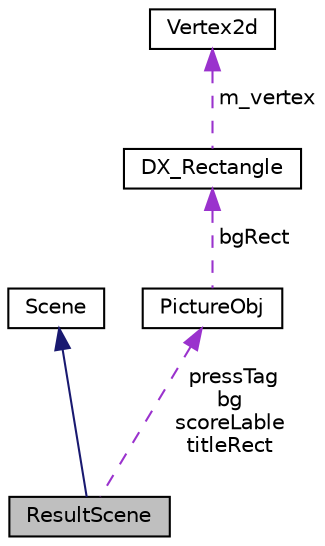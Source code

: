 digraph "ResultScene"
{
 // LATEX_PDF_SIZE
  edge [fontname="Helvetica",fontsize="10",labelfontname="Helvetica",labelfontsize="10"];
  node [fontname="Helvetica",fontsize="10",shape=record];
  Node1 [label="ResultScene",height=0.2,width=0.4,color="black", fillcolor="grey75", style="filled", fontcolor="black",tooltip="Subclass of scene. Show the result of the game."];
  Node2 -> Node1 [dir="back",color="midnightblue",fontsize="10",style="solid",fontname="Helvetica"];
  Node2 [label="Scene",height=0.2,width=0.4,color="black", fillcolor="white", style="filled",URL="$class_scene.html",tooltip="The basic class of every scene."];
  Node3 -> Node1 [dir="back",color="darkorchid3",fontsize="10",style="dashed",label=" pressTag\nbg\nscoreLable\ntitleRect" ,fontname="Helvetica"];
  Node3 [label="PictureObj",height=0.2,width=0.4,color="black", fillcolor="white", style="filled",URL="$class_picture_obj.html",tooltip="the illustration of PictureObj class"];
  Node4 -> Node3 [dir="back",color="darkorchid3",fontsize="10",style="dashed",label=" bgRect" ,fontname="Helvetica"];
  Node4 [label="DX_Rectangle",height=0.2,width=0.4,color="black", fillcolor="white", style="filled",URL="$class_d_x___rectangle.html",tooltip=" "];
  Node5 -> Node4 [dir="back",color="darkorchid3",fontsize="10",style="dashed",label=" m_vertex" ,fontname="Helvetica"];
  Node5 [label="Vertex2d",height=0.2,width=0.4,color="black", fillcolor="white", style="filled",URL="$struct_vertex2d.html",tooltip="The struct of the 2d vertex."];
}
